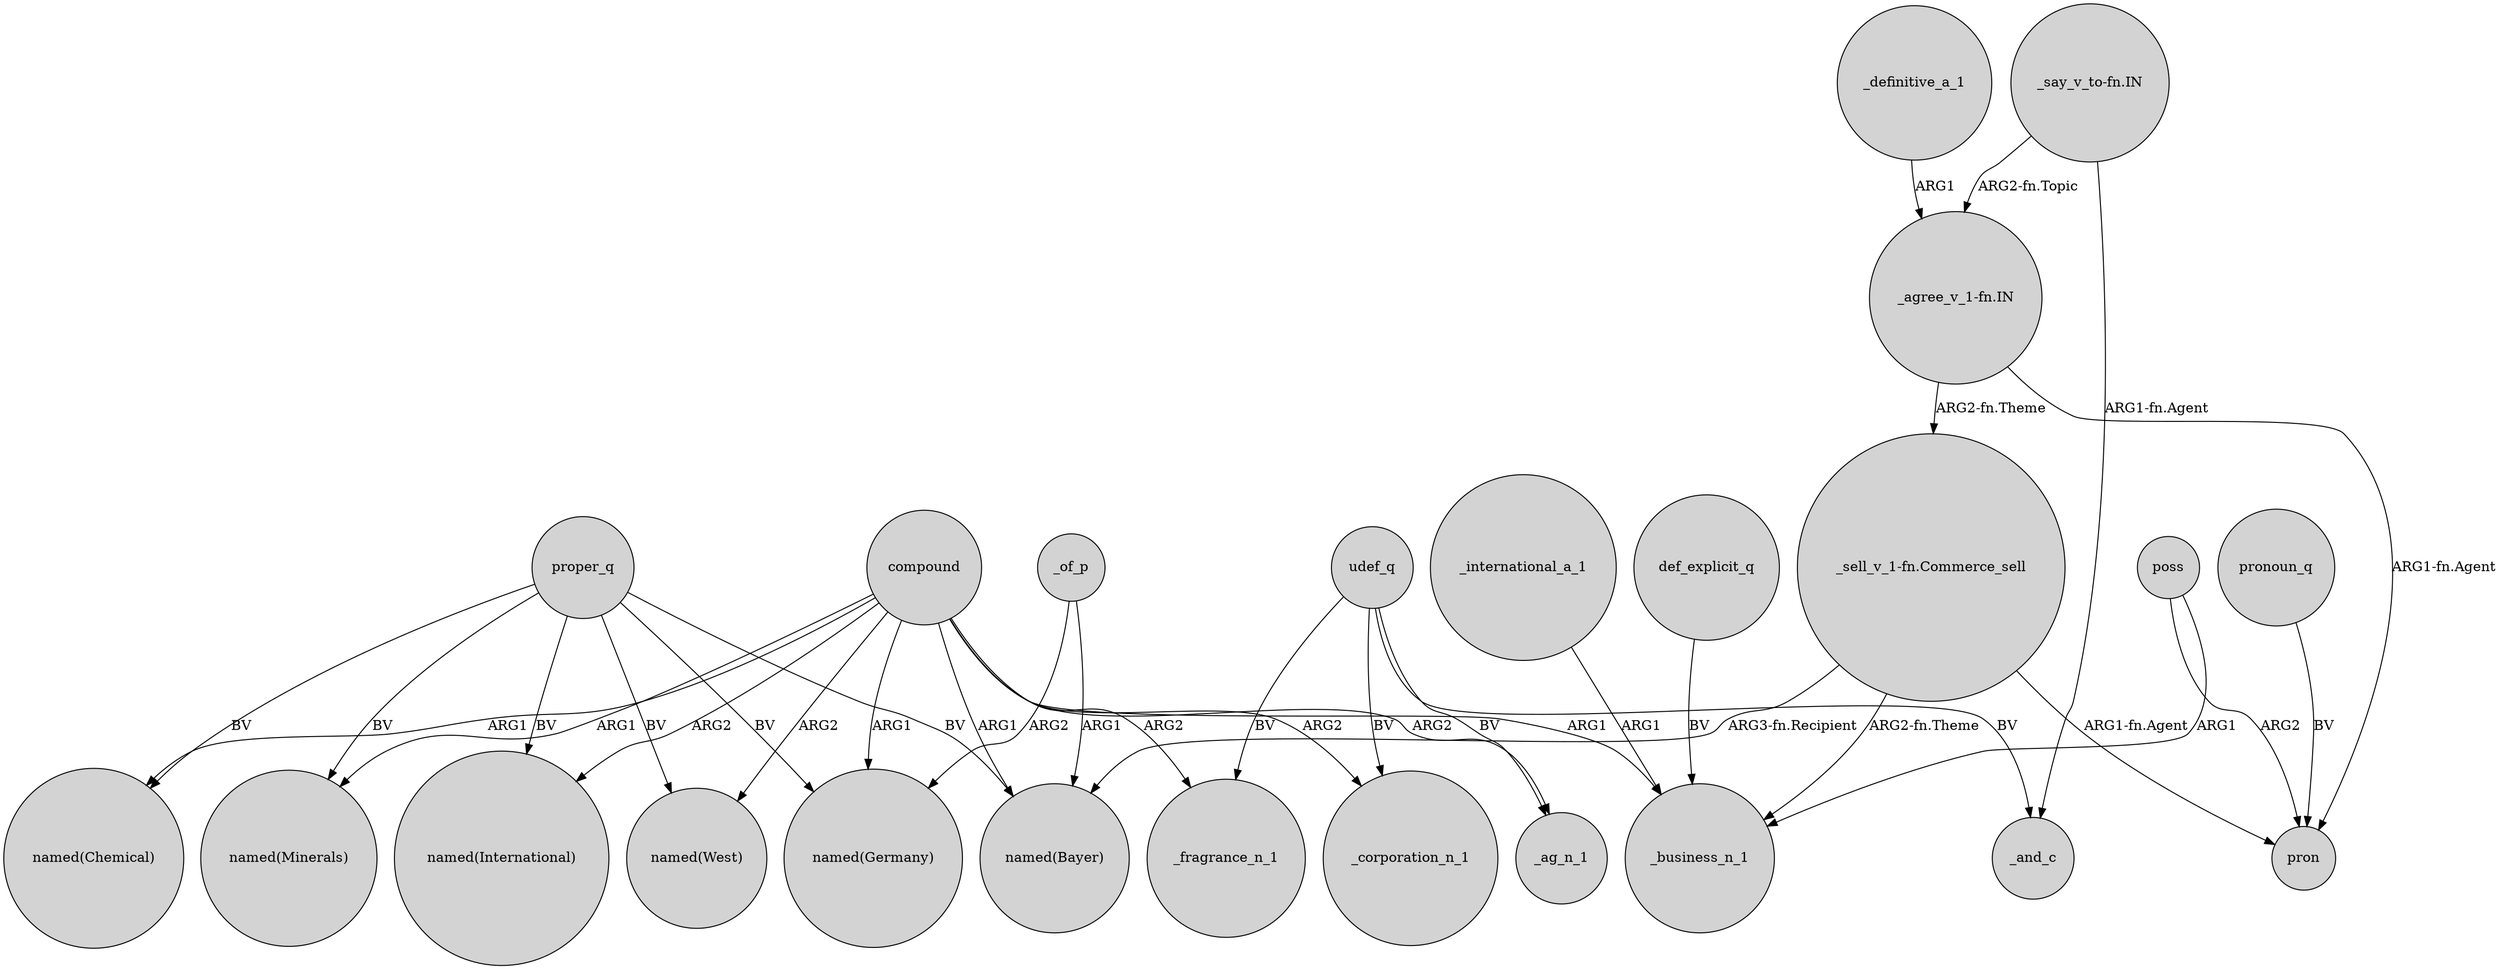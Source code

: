 digraph {
	node [shape=circle style=filled]
	compound -> "named(West)" [label=ARG2]
	_of_p -> "named(Germany)" [label=ARG2]
	proper_q -> "named(Germany)" [label=BV]
	"_say_v_to-fn.IN" -> _and_c [label="ARG1-fn.Agent"]
	poss -> pron [label=ARG2]
	udef_q -> _fragrance_n_1 [label=BV]
	compound -> _corporation_n_1 [label=ARG2]
	"_agree_v_1-fn.IN" -> pron [label="ARG1-fn.Agent"]
	poss -> _business_n_1 [label=ARG1]
	compound -> "named(Chemical)" [label=ARG1]
	compound -> "named(Minerals)" [label=ARG1]
	"_say_v_to-fn.IN" -> "_agree_v_1-fn.IN" [label="ARG2-fn.Topic"]
	"_sell_v_1-fn.Commerce_sell" -> "named(Bayer)" [label="ARG3-fn.Recipient"]
	udef_q -> _ag_n_1 [label=BV]
	compound -> "named(Bayer)" [label=ARG1]
	proper_q -> "named(West)" [label=BV]
	compound -> _ag_n_1 [label=ARG2]
	"_sell_v_1-fn.Commerce_sell" -> _business_n_1 [label="ARG2-fn.Theme"]
	proper_q -> "named(Minerals)" [label=BV]
	pronoun_q -> pron [label=BV]
	udef_q -> _corporation_n_1 [label=BV]
	_international_a_1 -> _business_n_1 [label=ARG1]
	compound -> _business_n_1 [label=ARG1]
	compound -> "named(Germany)" [label=ARG1]
	proper_q -> "named(Chemical)" [label=BV]
	"_agree_v_1-fn.IN" -> "_sell_v_1-fn.Commerce_sell" [label="ARG2-fn.Theme"]
	compound -> "named(International)" [label=ARG2]
	"_sell_v_1-fn.Commerce_sell" -> pron [label="ARG1-fn.Agent"]
	_of_p -> "named(Bayer)" [label=ARG1]
	_definitive_a_1 -> "_agree_v_1-fn.IN" [label=ARG1]
	udef_q -> _and_c [label=BV]
	proper_q -> "named(Bayer)" [label=BV]
	compound -> _fragrance_n_1 [label=ARG2]
	def_explicit_q -> _business_n_1 [label=BV]
	proper_q -> "named(International)" [label=BV]
}
